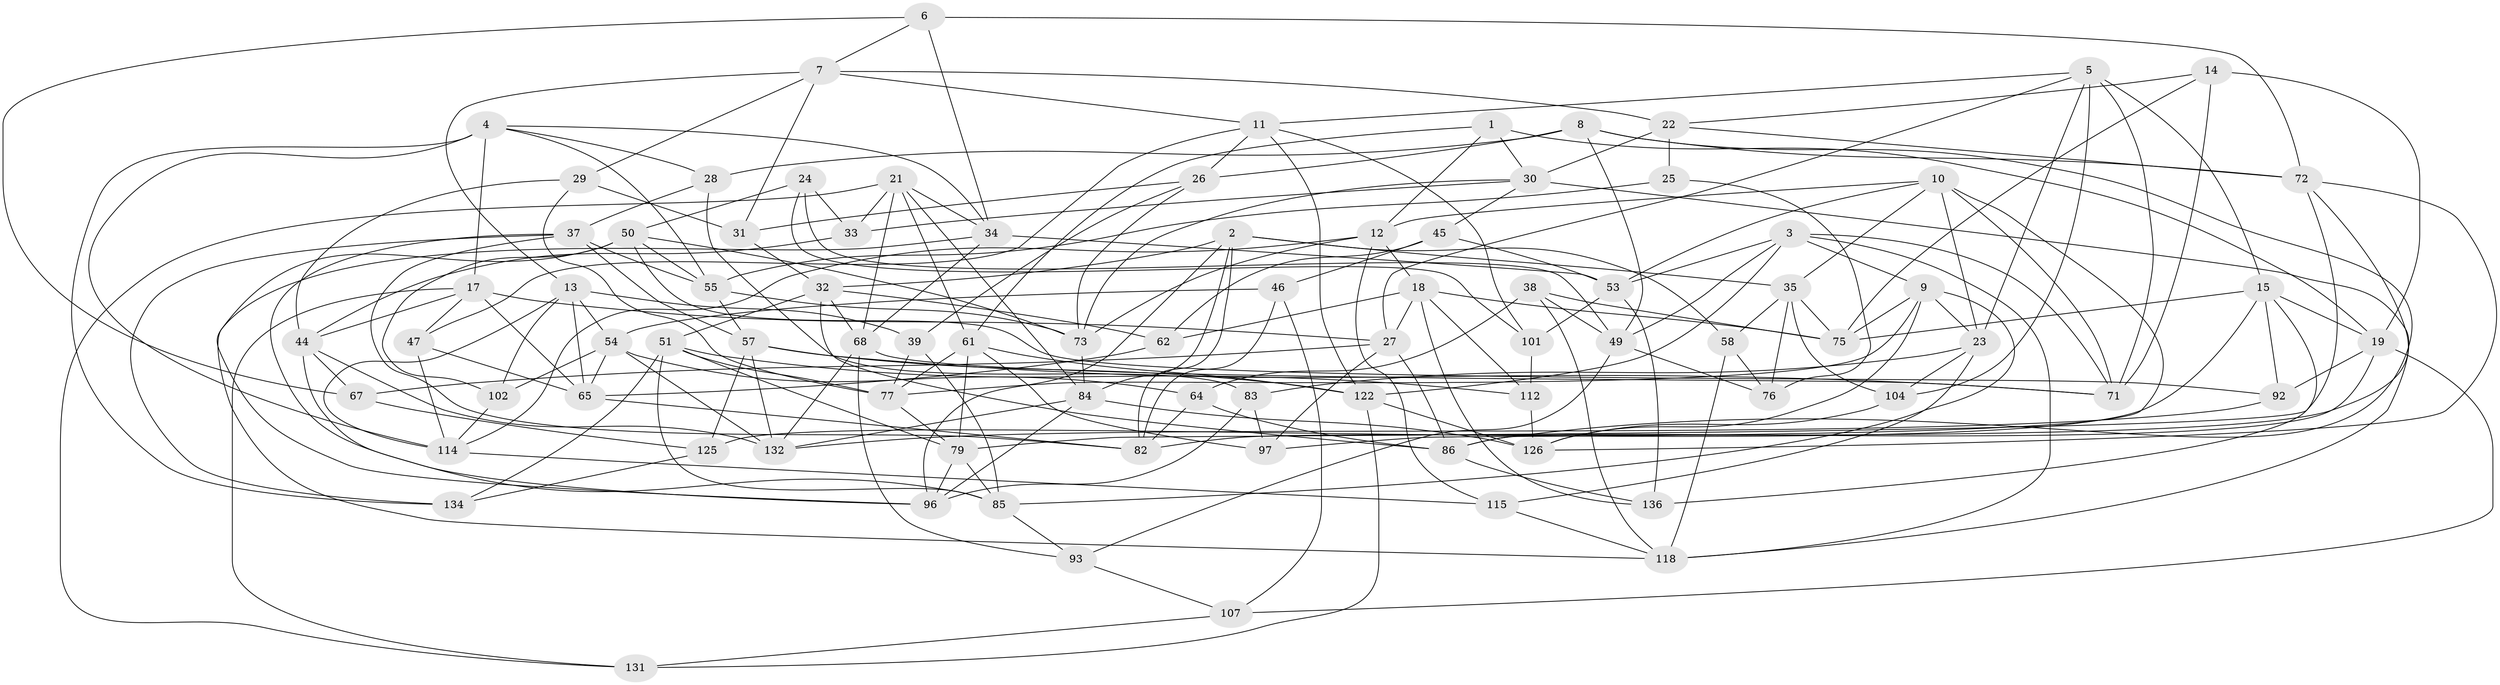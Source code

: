 // Generated by graph-tools (version 1.1) at 2025/24/03/03/25 07:24:28]
// undirected, 85 vertices, 220 edges
graph export_dot {
graph [start="1"]
  node [color=gray90,style=filled];
  1;
  2 [super="+42"];
  3 [super="+94"];
  4 [super="+105"];
  5 [super="+36"];
  6;
  7 [super="+20"];
  8 [super="+16"];
  9 [super="+98"];
  10 [super="+52"];
  11 [super="+129"];
  12 [super="+91"];
  13 [super="+117"];
  14;
  15 [super="+87"];
  17 [super="+43"];
  18 [super="+60"];
  19 [super="+108"];
  21 [super="+95"];
  22 [super="+48"];
  23 [super="+59"];
  24;
  25;
  26 [super="+41"];
  27 [super="+81"];
  28;
  29;
  30 [super="+63"];
  31;
  32 [super="+70"];
  33;
  34 [super="+80"];
  35 [super="+56"];
  37 [super="+40"];
  38;
  39;
  44 [super="+124"];
  45;
  46;
  47;
  49 [super="+99"];
  50 [super="+66"];
  51 [super="+137"];
  53 [super="+74"];
  54 [super="+106"];
  55 [super="+109"];
  57 [super="+128"];
  58;
  61 [super="+69"];
  62;
  64;
  65 [super="+90"];
  67;
  68 [super="+78"];
  71 [super="+119"];
  72 [super="+88"];
  73 [super="+116"];
  75 [super="+89"];
  76;
  77 [super="+113"];
  79 [super="+123"];
  82 [super="+111"];
  83;
  84 [super="+120"];
  85 [super="+103"];
  86 [super="+100"];
  92;
  93;
  96 [super="+110"];
  97;
  101;
  102;
  104;
  107;
  112;
  114 [super="+130"];
  115;
  118 [super="+121"];
  122 [super="+133"];
  125;
  126 [super="+127"];
  131;
  132 [super="+135"];
  134;
  136;
  1 -- 19;
  1 -- 30;
  1 -- 61;
  1 -- 12;
  2 -- 84;
  2 -- 35;
  2 -- 58;
  2 -- 32;
  2 -- 96;
  2 -- 82;
  3 -- 118;
  3 -- 9;
  3 -- 122;
  3 -- 49;
  3 -- 53;
  3 -- 71;
  4 -- 134;
  4 -- 28;
  4 -- 114;
  4 -- 17;
  4 -- 34;
  4 -- 55;
  5 -- 11;
  5 -- 104;
  5 -- 23;
  5 -- 71;
  5 -- 27;
  5 -- 15;
  6 -- 34;
  6 -- 7;
  6 -- 67;
  6 -- 72;
  7 -- 22;
  7 -- 31;
  7 -- 29;
  7 -- 13;
  7 -- 11;
  8 -- 72;
  8 -- 26 [weight=2];
  8 -- 49;
  8 -- 28;
  8 -- 86;
  9 -- 75;
  9 -- 77;
  9 -- 126;
  9 -- 23;
  9 -- 85;
  10 -- 71;
  10 -- 23;
  10 -- 97;
  10 -- 35;
  10 -- 53;
  10 -- 12;
  11 -- 122;
  11 -- 101;
  11 -- 26;
  11 -- 47;
  12 -- 18;
  12 -- 115;
  12 -- 114;
  12 -- 73;
  13 -- 65;
  13 -- 114;
  13 -- 39;
  13 -- 54;
  13 -- 102;
  14 -- 71;
  14 -- 75;
  14 -- 22;
  14 -- 19;
  15 -- 136;
  15 -- 75;
  15 -- 125;
  15 -- 92;
  15 -- 19;
  17 -- 27;
  17 -- 65;
  17 -- 131;
  17 -- 44;
  17 -- 47;
  18 -- 62;
  18 -- 75;
  18 -- 136;
  18 -- 27;
  18 -- 112;
  19 -- 92;
  19 -- 86;
  19 -- 107;
  21 -- 84;
  21 -- 34;
  21 -- 68;
  21 -- 33;
  21 -- 131;
  21 -- 61;
  22 -- 25 [weight=2];
  22 -- 72;
  22 -- 30;
  23 -- 83;
  23 -- 104;
  23 -- 115;
  24 -- 101;
  24 -- 49;
  24 -- 33;
  24 -- 50;
  25 -- 55;
  25 -- 76;
  26 -- 39;
  26 -- 31;
  26 -- 73;
  27 -- 67;
  27 -- 86;
  27 -- 97;
  28 -- 83;
  28 -- 37;
  29 -- 31;
  29 -- 44;
  29 -- 77;
  30 -- 33;
  30 -- 73;
  30 -- 118;
  30 -- 45;
  31 -- 32;
  32 -- 62;
  32 -- 51;
  32 -- 68;
  32 -- 86;
  33 -- 44;
  34 -- 118;
  34 -- 68;
  34 -- 53;
  35 -- 75;
  35 -- 104;
  35 -- 58;
  35 -- 76;
  37 -- 57;
  37 -- 82;
  37 -- 134;
  37 -- 85;
  37 -- 55;
  38 -- 75;
  38 -- 118;
  38 -- 64;
  38 -- 49;
  39 -- 85;
  39 -- 77;
  44 -- 132;
  44 -- 67;
  44 -- 96;
  45 -- 46;
  45 -- 62;
  45 -- 53;
  46 -- 107;
  46 -- 54;
  46 -- 82;
  47 -- 114;
  47 -- 65;
  49 -- 76;
  49 -- 93;
  50 -- 92;
  50 -- 96;
  50 -- 73;
  50 -- 102;
  50 -- 55;
  51 -- 85;
  51 -- 79;
  51 -- 112;
  51 -- 77;
  51 -- 134;
  53 -- 101;
  53 -- 136;
  54 -- 64;
  54 -- 102;
  54 -- 65;
  54 -- 132;
  55 -- 57;
  55 -- 73;
  57 -- 122;
  57 -- 125;
  57 -- 71;
  57 -- 132;
  58 -- 76;
  58 -- 118;
  61 -- 97;
  61 -- 122;
  61 -- 77;
  61 -- 79;
  62 -- 65;
  64 -- 86;
  64 -- 82;
  65 -- 82;
  67 -- 125;
  68 -- 93;
  68 -- 71;
  68 -- 132;
  72 -- 126;
  72 -- 79;
  72 -- 82;
  73 -- 84;
  77 -- 79;
  79 -- 85;
  79 -- 96;
  83 -- 97;
  83 -- 96;
  84 -- 126;
  84 -- 96;
  84 -- 132;
  85 -- 93;
  86 -- 136;
  92 -- 132;
  93 -- 107;
  101 -- 112;
  102 -- 114;
  104 -- 126;
  107 -- 131;
  112 -- 126;
  114 -- 115;
  115 -- 118;
  122 -- 126;
  122 -- 131;
  125 -- 134;
}
